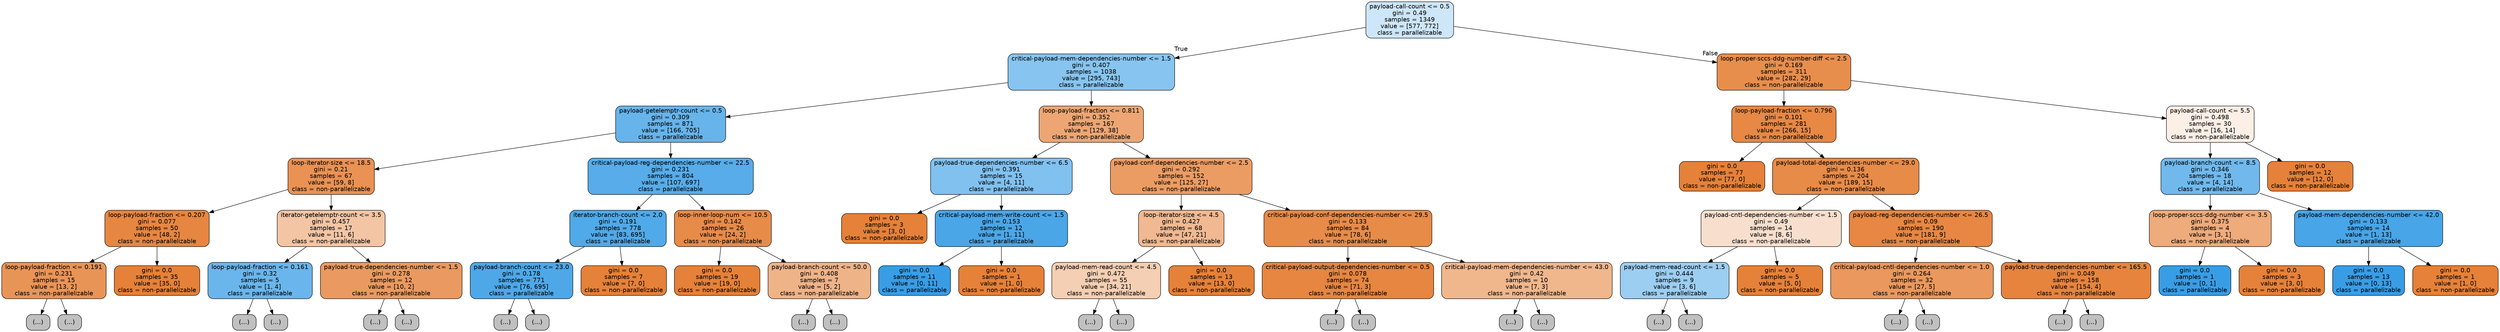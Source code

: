 digraph Tree {
node [shape=box, style="filled, rounded", color="black", fontname=helvetica] ;
edge [fontname=helvetica] ;
0 [label="payload-call-count <= 0.5\ngini = 0.49\nsamples = 1349\nvalue = [577, 772]\nclass = parallelizable", fillcolor="#399de540"] ;
1 [label="critical-payload-mem-dependencies-number <= 1.5\ngini = 0.407\nsamples = 1038\nvalue = [295, 743]\nclass = parallelizable", fillcolor="#399de59a"] ;
0 -> 1 [labeldistance=2.5, labelangle=45, headlabel="True"] ;
2 [label="payload-getelemptr-count <= 0.5\ngini = 0.309\nsamples = 871\nvalue = [166, 705]\nclass = parallelizable", fillcolor="#399de5c3"] ;
1 -> 2 ;
3 [label="loop-iterator-size <= 18.5\ngini = 0.21\nsamples = 67\nvalue = [59, 8]\nclass = non-parallelizable", fillcolor="#e58139dc"] ;
2 -> 3 ;
4 [label="loop-payload-fraction <= 0.207\ngini = 0.077\nsamples = 50\nvalue = [48, 2]\nclass = non-parallelizable", fillcolor="#e58139f4"] ;
3 -> 4 ;
5 [label="loop-payload-fraction <= 0.191\ngini = 0.231\nsamples = 15\nvalue = [13, 2]\nclass = non-parallelizable", fillcolor="#e58139d8"] ;
4 -> 5 ;
6 [label="(...)", fillcolor="#C0C0C0"] ;
5 -> 6 ;
11 [label="(...)", fillcolor="#C0C0C0"] ;
5 -> 11 ;
12 [label="gini = 0.0\nsamples = 35\nvalue = [35, 0]\nclass = non-parallelizable", fillcolor="#e58139ff"] ;
4 -> 12 ;
13 [label="iterator-getelemptr-count <= 3.5\ngini = 0.457\nsamples = 17\nvalue = [11, 6]\nclass = non-parallelizable", fillcolor="#e5813974"] ;
3 -> 13 ;
14 [label="loop-payload-fraction <= 0.161\ngini = 0.32\nsamples = 5\nvalue = [1, 4]\nclass = parallelizable", fillcolor="#399de5bf"] ;
13 -> 14 ;
15 [label="(...)", fillcolor="#C0C0C0"] ;
14 -> 15 ;
16 [label="(...)", fillcolor="#C0C0C0"] ;
14 -> 16 ;
17 [label="payload-true-dependencies-number <= 1.5\ngini = 0.278\nsamples = 12\nvalue = [10, 2]\nclass = non-parallelizable", fillcolor="#e58139cc"] ;
13 -> 17 ;
18 [label="(...)", fillcolor="#C0C0C0"] ;
17 -> 18 ;
23 [label="(...)", fillcolor="#C0C0C0"] ;
17 -> 23 ;
26 [label="critical-payload-reg-dependencies-number <= 22.5\ngini = 0.231\nsamples = 804\nvalue = [107, 697]\nclass = parallelizable", fillcolor="#399de5d8"] ;
2 -> 26 ;
27 [label="iterator-branch-count <= 2.0\ngini = 0.191\nsamples = 778\nvalue = [83, 695]\nclass = parallelizable", fillcolor="#399de5e1"] ;
26 -> 27 ;
28 [label="payload-branch-count <= 23.0\ngini = 0.178\nsamples = 771\nvalue = [76, 695]\nclass = parallelizable", fillcolor="#399de5e3"] ;
27 -> 28 ;
29 [label="(...)", fillcolor="#C0C0C0"] ;
28 -> 29 ;
156 [label="(...)", fillcolor="#C0C0C0"] ;
28 -> 156 ;
157 [label="gini = 0.0\nsamples = 7\nvalue = [7, 0]\nclass = non-parallelizable", fillcolor="#e58139ff"] ;
27 -> 157 ;
158 [label="loop-inner-loop-num <= 10.5\ngini = 0.142\nsamples = 26\nvalue = [24, 2]\nclass = non-parallelizable", fillcolor="#e58139ea"] ;
26 -> 158 ;
159 [label="gini = 0.0\nsamples = 19\nvalue = [19, 0]\nclass = non-parallelizable", fillcolor="#e58139ff"] ;
158 -> 159 ;
160 [label="payload-branch-count <= 50.0\ngini = 0.408\nsamples = 7\nvalue = [5, 2]\nclass = non-parallelizable", fillcolor="#e5813999"] ;
158 -> 160 ;
161 [label="(...)", fillcolor="#C0C0C0"] ;
160 -> 161 ;
162 [label="(...)", fillcolor="#C0C0C0"] ;
160 -> 162 ;
163 [label="loop-payload-fraction <= 0.811\ngini = 0.352\nsamples = 167\nvalue = [129, 38]\nclass = non-parallelizable", fillcolor="#e58139b4"] ;
1 -> 163 ;
164 [label="payload-true-dependencies-number <= 6.5\ngini = 0.391\nsamples = 15\nvalue = [4, 11]\nclass = parallelizable", fillcolor="#399de5a2"] ;
163 -> 164 ;
165 [label="gini = 0.0\nsamples = 3\nvalue = [3, 0]\nclass = non-parallelizable", fillcolor="#e58139ff"] ;
164 -> 165 ;
166 [label="critical-payload-mem-write-count <= 1.5\ngini = 0.153\nsamples = 12\nvalue = [1, 11]\nclass = parallelizable", fillcolor="#399de5e8"] ;
164 -> 166 ;
167 [label="gini = 0.0\nsamples = 11\nvalue = [0, 11]\nclass = parallelizable", fillcolor="#399de5ff"] ;
166 -> 167 ;
168 [label="gini = 0.0\nsamples = 1\nvalue = [1, 0]\nclass = non-parallelizable", fillcolor="#e58139ff"] ;
166 -> 168 ;
169 [label="payload-conf-dependencies-number <= 2.5\ngini = 0.292\nsamples = 152\nvalue = [125, 27]\nclass = non-parallelizable", fillcolor="#e58139c8"] ;
163 -> 169 ;
170 [label="loop-iterator-size <= 4.5\ngini = 0.427\nsamples = 68\nvalue = [47, 21]\nclass = non-parallelizable", fillcolor="#e581398d"] ;
169 -> 170 ;
171 [label="payload-mem-read-count <= 4.5\ngini = 0.472\nsamples = 55\nvalue = [34, 21]\nclass = non-parallelizable", fillcolor="#e5813961"] ;
170 -> 171 ;
172 [label="(...)", fillcolor="#C0C0C0"] ;
171 -> 172 ;
189 [label="(...)", fillcolor="#C0C0C0"] ;
171 -> 189 ;
194 [label="gini = 0.0\nsamples = 13\nvalue = [13, 0]\nclass = non-parallelizable", fillcolor="#e58139ff"] ;
170 -> 194 ;
195 [label="critical-payload-conf-dependencies-number <= 29.5\ngini = 0.133\nsamples = 84\nvalue = [78, 6]\nclass = non-parallelizable", fillcolor="#e58139eb"] ;
169 -> 195 ;
196 [label="critical-payload-output-dependencies-number <= 0.5\ngini = 0.078\nsamples = 74\nvalue = [71, 3]\nclass = non-parallelizable", fillcolor="#e58139f4"] ;
195 -> 196 ;
197 [label="(...)", fillcolor="#C0C0C0"] ;
196 -> 197 ;
200 [label="(...)", fillcolor="#C0C0C0"] ;
196 -> 200 ;
209 [label="critical-payload-mem-dependencies-number <= 43.0\ngini = 0.42\nsamples = 10\nvalue = [7, 3]\nclass = non-parallelizable", fillcolor="#e5813992"] ;
195 -> 209 ;
210 [label="(...)", fillcolor="#C0C0C0"] ;
209 -> 210 ;
211 [label="(...)", fillcolor="#C0C0C0"] ;
209 -> 211 ;
212 [label="loop-proper-sccs-ddg-number-diff <= 2.5\ngini = 0.169\nsamples = 311\nvalue = [282, 29]\nclass = non-parallelizable", fillcolor="#e58139e5"] ;
0 -> 212 [labeldistance=2.5, labelangle=-45, headlabel="False"] ;
213 [label="loop-payload-fraction <= 0.796\ngini = 0.101\nsamples = 281\nvalue = [266, 15]\nclass = non-parallelizable", fillcolor="#e58139f1"] ;
212 -> 213 ;
214 [label="gini = 0.0\nsamples = 77\nvalue = [77, 0]\nclass = non-parallelizable", fillcolor="#e58139ff"] ;
213 -> 214 ;
215 [label="payload-total-dependencies-number <= 29.0\ngini = 0.136\nsamples = 204\nvalue = [189, 15]\nclass = non-parallelizable", fillcolor="#e58139eb"] ;
213 -> 215 ;
216 [label="payload-cntl-dependencies-number <= 1.5\ngini = 0.49\nsamples = 14\nvalue = [8, 6]\nclass = non-parallelizable", fillcolor="#e5813940"] ;
215 -> 216 ;
217 [label="payload-mem-read-count <= 1.5\ngini = 0.444\nsamples = 9\nvalue = [3, 6]\nclass = parallelizable", fillcolor="#399de57f"] ;
216 -> 217 ;
218 [label="(...)", fillcolor="#C0C0C0"] ;
217 -> 218 ;
219 [label="(...)", fillcolor="#C0C0C0"] ;
217 -> 219 ;
224 [label="gini = 0.0\nsamples = 5\nvalue = [5, 0]\nclass = non-parallelizable", fillcolor="#e58139ff"] ;
216 -> 224 ;
225 [label="payload-reg-dependencies-number <= 26.5\ngini = 0.09\nsamples = 190\nvalue = [181, 9]\nclass = non-parallelizable", fillcolor="#e58139f2"] ;
215 -> 225 ;
226 [label="critical-payload-cntl-dependencies-number <= 1.0\ngini = 0.264\nsamples = 32\nvalue = [27, 5]\nclass = non-parallelizable", fillcolor="#e58139d0"] ;
225 -> 226 ;
227 [label="(...)", fillcolor="#C0C0C0"] ;
226 -> 227 ;
230 [label="(...)", fillcolor="#C0C0C0"] ;
226 -> 230 ;
231 [label="payload-true-dependencies-number <= 165.5\ngini = 0.049\nsamples = 158\nvalue = [154, 4]\nclass = non-parallelizable", fillcolor="#e58139f8"] ;
225 -> 231 ;
232 [label="(...)", fillcolor="#C0C0C0"] ;
231 -> 232 ;
233 [label="(...)", fillcolor="#C0C0C0"] ;
231 -> 233 ;
236 [label="payload-call-count <= 5.5\ngini = 0.498\nsamples = 30\nvalue = [16, 14]\nclass = non-parallelizable", fillcolor="#e5813920"] ;
212 -> 236 ;
237 [label="payload-branch-count <= 8.5\ngini = 0.346\nsamples = 18\nvalue = [4, 14]\nclass = parallelizable", fillcolor="#399de5b6"] ;
236 -> 237 ;
238 [label="loop-proper-sccs-ddg-number <= 3.5\ngini = 0.375\nsamples = 4\nvalue = [3, 1]\nclass = non-parallelizable", fillcolor="#e58139aa"] ;
237 -> 238 ;
239 [label="gini = 0.0\nsamples = 1\nvalue = [0, 1]\nclass = parallelizable", fillcolor="#399de5ff"] ;
238 -> 239 ;
240 [label="gini = 0.0\nsamples = 3\nvalue = [3, 0]\nclass = non-parallelizable", fillcolor="#e58139ff"] ;
238 -> 240 ;
241 [label="payload-mem-dependencies-number <= 42.0\ngini = 0.133\nsamples = 14\nvalue = [1, 13]\nclass = parallelizable", fillcolor="#399de5eb"] ;
237 -> 241 ;
242 [label="gini = 0.0\nsamples = 13\nvalue = [0, 13]\nclass = parallelizable", fillcolor="#399de5ff"] ;
241 -> 242 ;
243 [label="gini = 0.0\nsamples = 1\nvalue = [1, 0]\nclass = non-parallelizable", fillcolor="#e58139ff"] ;
241 -> 243 ;
244 [label="gini = 0.0\nsamples = 12\nvalue = [12, 0]\nclass = non-parallelizable", fillcolor="#e58139ff"] ;
236 -> 244 ;
}